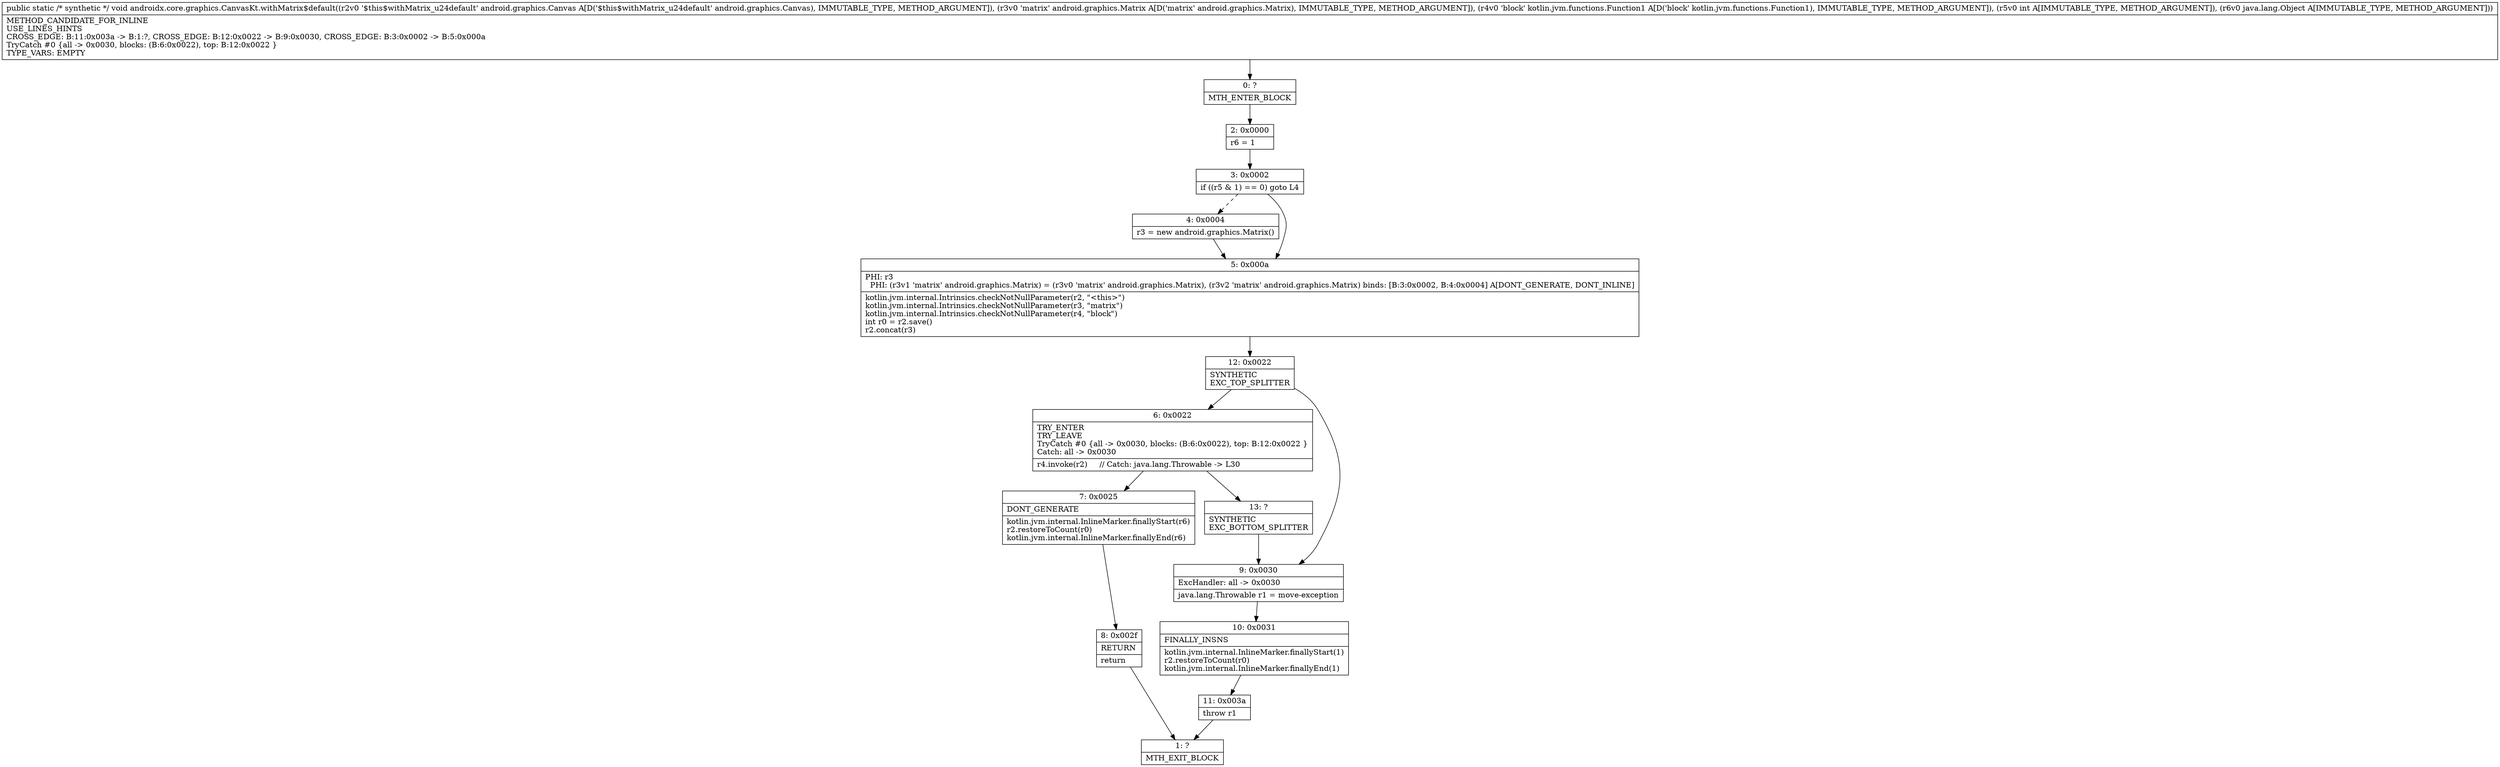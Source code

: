 digraph "CFG forandroidx.core.graphics.CanvasKt.withMatrix$default(Landroid\/graphics\/Canvas;Landroid\/graphics\/Matrix;Lkotlin\/jvm\/functions\/Function1;ILjava\/lang\/Object;)V" {
Node_0 [shape=record,label="{0\:\ ?|MTH_ENTER_BLOCK\l}"];
Node_2 [shape=record,label="{2\:\ 0x0000|r6 = 1\l}"];
Node_3 [shape=record,label="{3\:\ 0x0002|if ((r5 & 1) == 0) goto L4\l}"];
Node_4 [shape=record,label="{4\:\ 0x0004|r3 = new android.graphics.Matrix()\l}"];
Node_5 [shape=record,label="{5\:\ 0x000a|PHI: r3 \l  PHI: (r3v1 'matrix' android.graphics.Matrix) = (r3v0 'matrix' android.graphics.Matrix), (r3v2 'matrix' android.graphics.Matrix) binds: [B:3:0x0002, B:4:0x0004] A[DONT_GENERATE, DONT_INLINE]\l|kotlin.jvm.internal.Intrinsics.checkNotNullParameter(r2, \"\<this\>\")\lkotlin.jvm.internal.Intrinsics.checkNotNullParameter(r3, \"matrix\")\lkotlin.jvm.internal.Intrinsics.checkNotNullParameter(r4, \"block\")\lint r0 = r2.save()\lr2.concat(r3)\l}"];
Node_12 [shape=record,label="{12\:\ 0x0022|SYNTHETIC\lEXC_TOP_SPLITTER\l}"];
Node_6 [shape=record,label="{6\:\ 0x0022|TRY_ENTER\lTRY_LEAVE\lTryCatch #0 \{all \-\> 0x0030, blocks: (B:6:0x0022), top: B:12:0x0022 \}\lCatch: all \-\> 0x0030\l|r4.invoke(r2)     \/\/ Catch: java.lang.Throwable \-\> L30\l}"];
Node_7 [shape=record,label="{7\:\ 0x0025|DONT_GENERATE\l|kotlin.jvm.internal.InlineMarker.finallyStart(r6)\lr2.restoreToCount(r0)\lkotlin.jvm.internal.InlineMarker.finallyEnd(r6)\l}"];
Node_8 [shape=record,label="{8\:\ 0x002f|RETURN\l|return\l}"];
Node_1 [shape=record,label="{1\:\ ?|MTH_EXIT_BLOCK\l}"];
Node_13 [shape=record,label="{13\:\ ?|SYNTHETIC\lEXC_BOTTOM_SPLITTER\l}"];
Node_9 [shape=record,label="{9\:\ 0x0030|ExcHandler: all \-\> 0x0030\l|java.lang.Throwable r1 = move\-exception\l}"];
Node_10 [shape=record,label="{10\:\ 0x0031|FINALLY_INSNS\l|kotlin.jvm.internal.InlineMarker.finallyStart(1)\lr2.restoreToCount(r0)\lkotlin.jvm.internal.InlineMarker.finallyEnd(1)\l}"];
Node_11 [shape=record,label="{11\:\ 0x003a|throw r1\l}"];
MethodNode[shape=record,label="{public static \/* synthetic *\/ void androidx.core.graphics.CanvasKt.withMatrix$default((r2v0 '$this$withMatrix_u24default' android.graphics.Canvas A[D('$this$withMatrix_u24default' android.graphics.Canvas), IMMUTABLE_TYPE, METHOD_ARGUMENT]), (r3v0 'matrix' android.graphics.Matrix A[D('matrix' android.graphics.Matrix), IMMUTABLE_TYPE, METHOD_ARGUMENT]), (r4v0 'block' kotlin.jvm.functions.Function1 A[D('block' kotlin.jvm.functions.Function1), IMMUTABLE_TYPE, METHOD_ARGUMENT]), (r5v0 int A[IMMUTABLE_TYPE, METHOD_ARGUMENT]), (r6v0 java.lang.Object A[IMMUTABLE_TYPE, METHOD_ARGUMENT]))  | METHOD_CANDIDATE_FOR_INLINE\lUSE_LINES_HINTS\lCROSS_EDGE: B:11:0x003a \-\> B:1:?, CROSS_EDGE: B:12:0x0022 \-\> B:9:0x0030, CROSS_EDGE: B:3:0x0002 \-\> B:5:0x000a\lTryCatch #0 \{all \-\> 0x0030, blocks: (B:6:0x0022), top: B:12:0x0022 \}\lTYPE_VARS: EMPTY\l}"];
MethodNode -> Node_0;Node_0 -> Node_2;
Node_2 -> Node_3;
Node_3 -> Node_4[style=dashed];
Node_3 -> Node_5;
Node_4 -> Node_5;
Node_5 -> Node_12;
Node_12 -> Node_6;
Node_12 -> Node_9;
Node_6 -> Node_7;
Node_6 -> Node_13;
Node_7 -> Node_8;
Node_8 -> Node_1;
Node_13 -> Node_9;
Node_9 -> Node_10;
Node_10 -> Node_11;
Node_11 -> Node_1;
}


